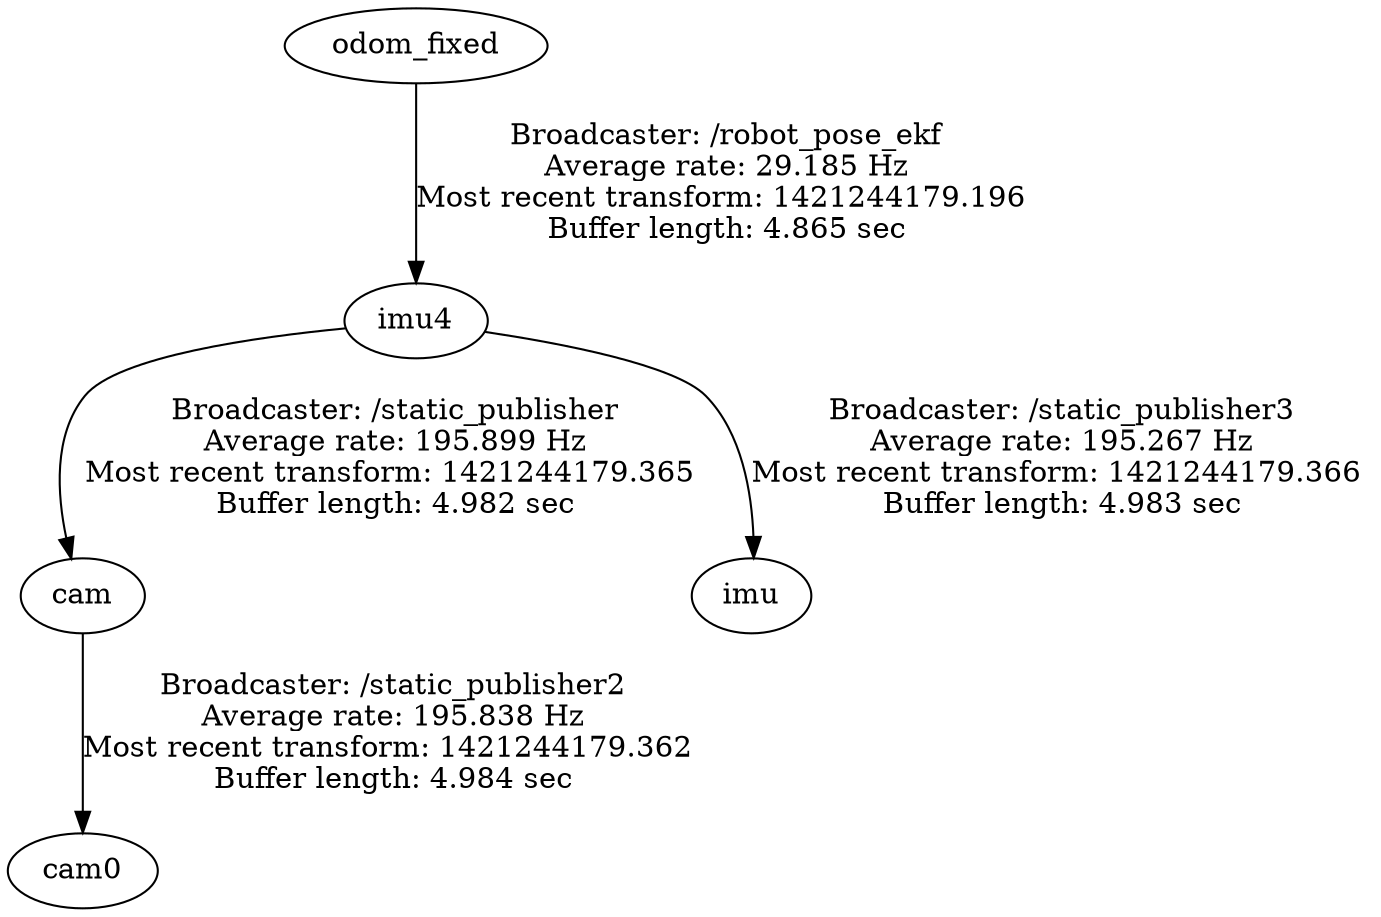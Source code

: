 digraph G {
"cam" -> "cam0"[label="Broadcaster: /static_publisher2\nAverage rate: 195.838 Hz\nMost recent transform: 1421244179.362 \nBuffer length: 4.984 sec\n"];
"imu4" -> "cam"[label="Broadcaster: /static_publisher\nAverage rate: 195.899 Hz\nMost recent transform: 1421244179.365 \nBuffer length: 4.982 sec\n"];
"imu4" -> "imu"[label="Broadcaster: /static_publisher3\nAverage rate: 195.267 Hz\nMost recent transform: 1421244179.366 \nBuffer length: 4.983 sec\n"];
"odom_fixed" -> "imu4"[label="Broadcaster: /robot_pose_ekf\nAverage rate: 29.185 Hz\nMost recent transform: 1421244179.196 \nBuffer length: 4.865 sec\n"];
}